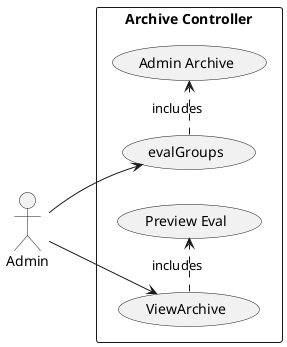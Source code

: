 @startuml

left to right direction

actor Admin

rectangle "Archive Controller" {

usecase "evalGroups" as UC1
usecase "ViewArchive" as UC2
usecase "Preview Eval" as UC3
usecase "Admin Archive" as UC4


UC1 .> UC4 : includes
UC2 .> UC3 : includes
}

Admin --> UC1
Admin --> UC2



@enduml
